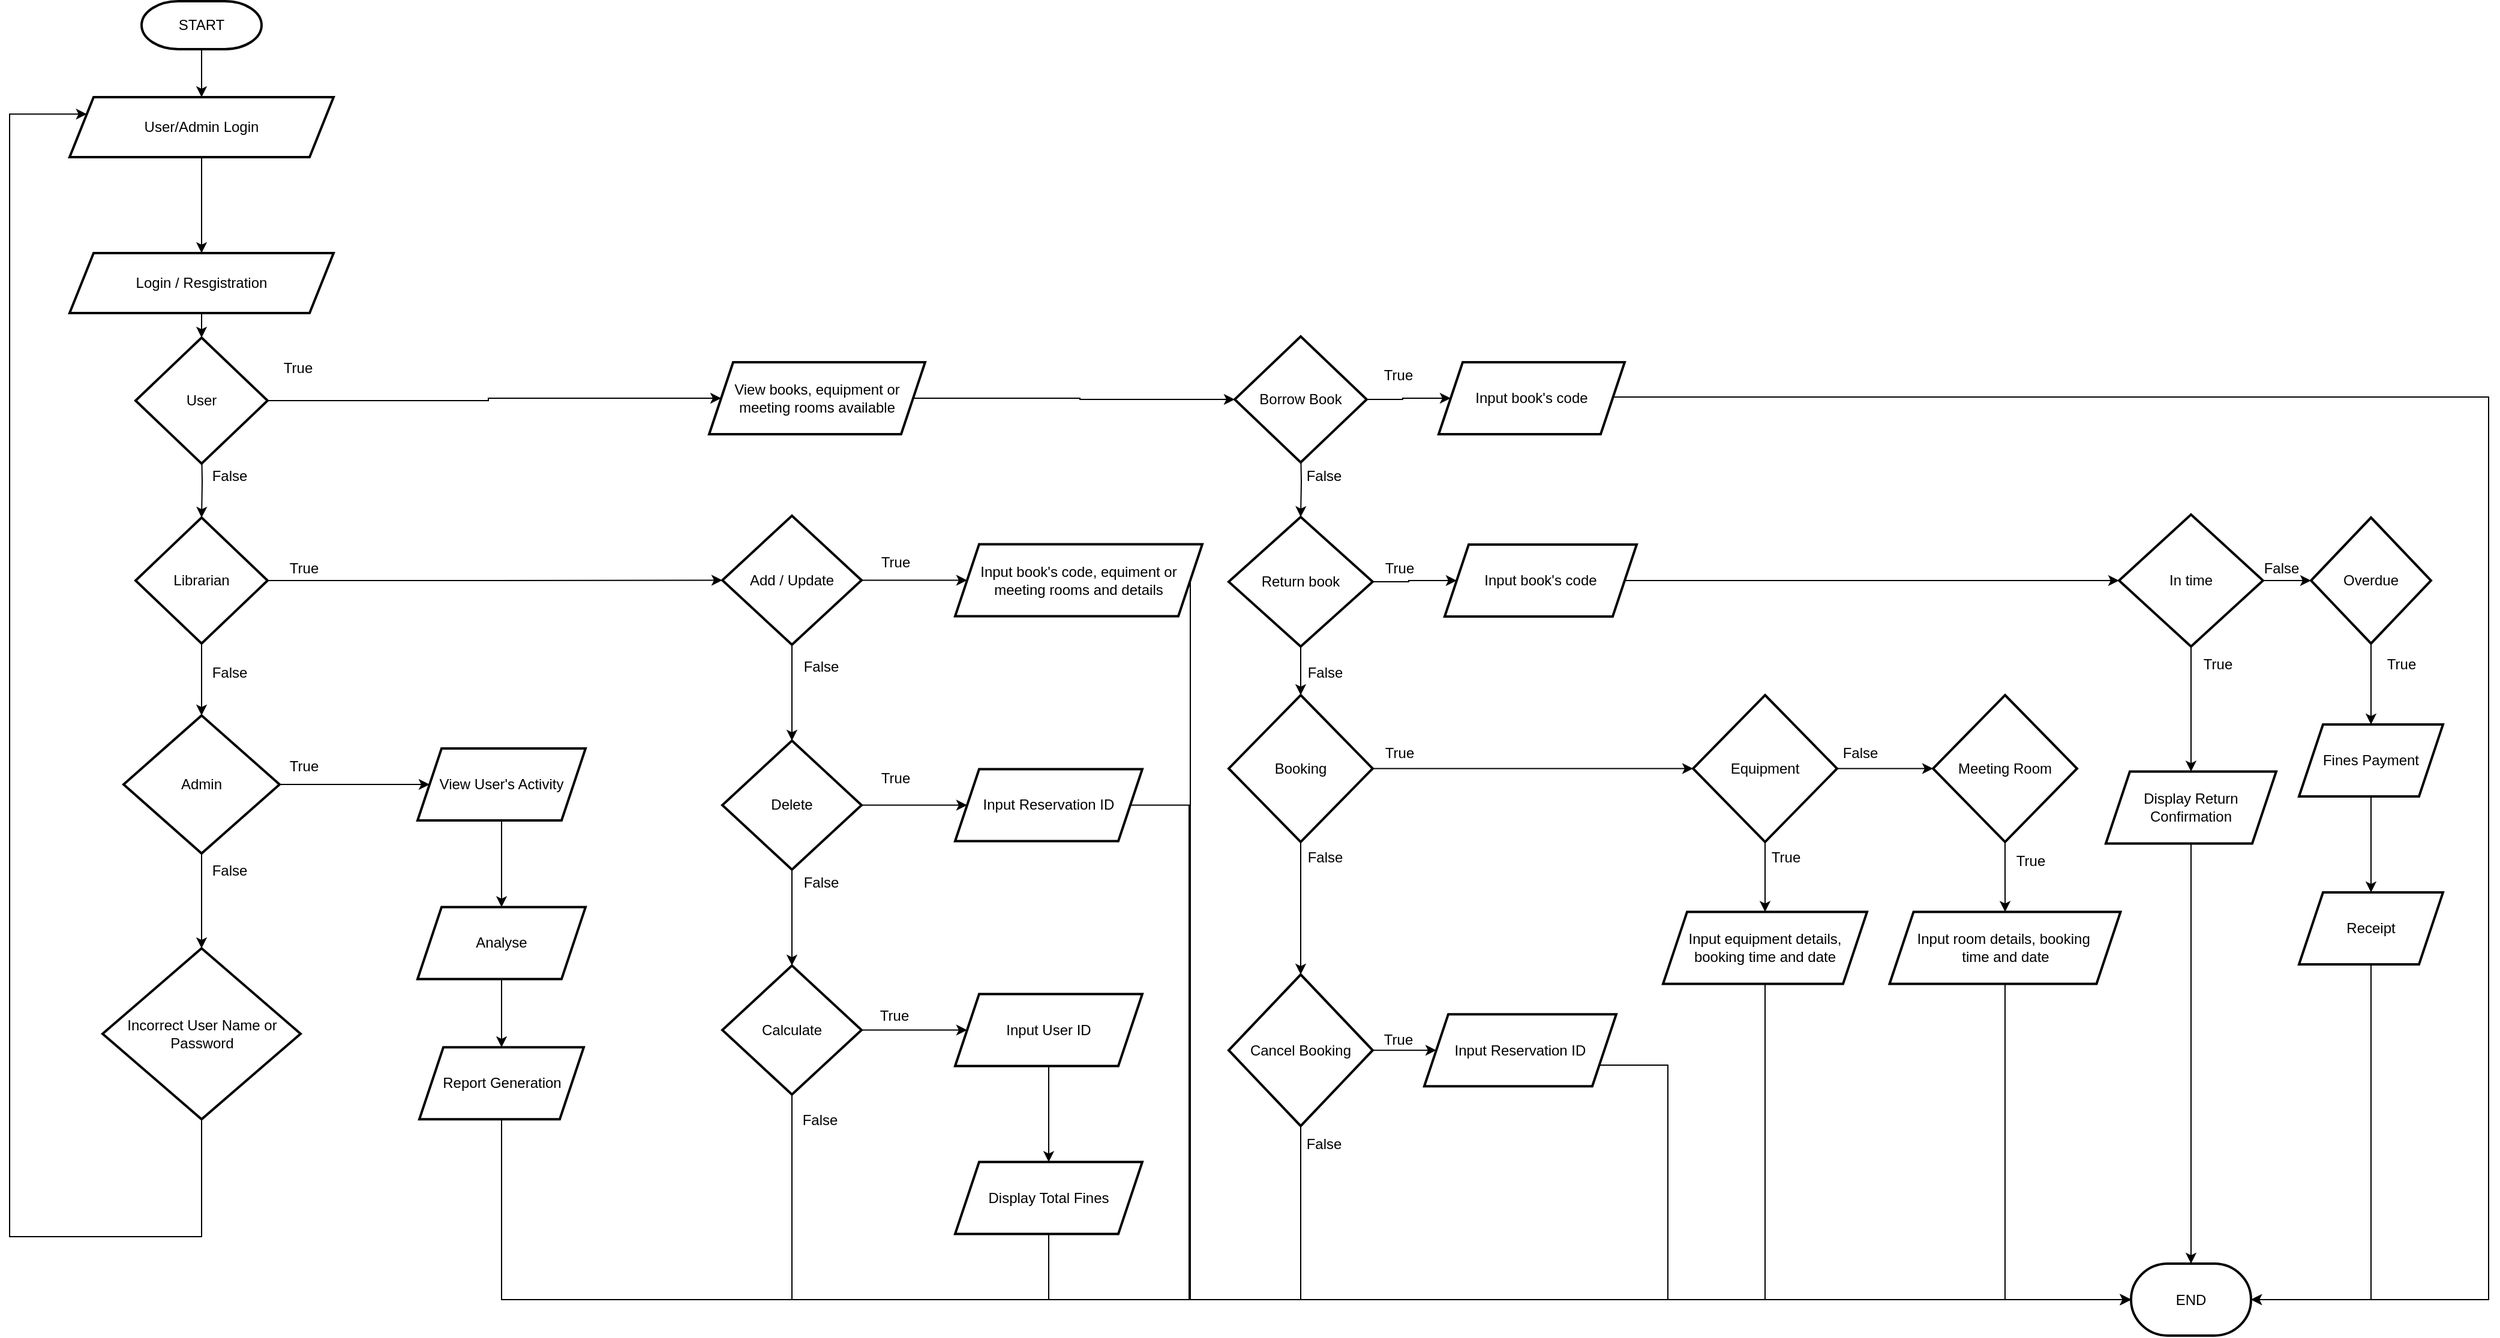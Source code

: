 <mxfile version="24.8.1">
  <diagram id="C5RBs43oDa-KdzZeNtuy" name="Page-1">
    <mxGraphModel dx="1088" dy="1220" grid="1" gridSize="10" guides="1" tooltips="1" connect="1" arrows="1" fold="1" page="1" pageScale="1" pageWidth="827" pageHeight="1169" math="0" shadow="0">
      <root>
        <mxCell id="WIyWlLk6GJQsqaUBKTNV-0" />
        <mxCell id="WIyWlLk6GJQsqaUBKTNV-1" parent="WIyWlLk6GJQsqaUBKTNV-0" />
        <mxCell id="WIyWlLk6GJQsqaUBKTNV-4" value="Yes" style="rounded=0;html=1;jettySize=auto;orthogonalLoop=1;fontSize=11;endArrow=block;endFill=0;endSize=8;strokeWidth=1;shadow=0;labelBackgroundColor=none;edgeStyle=orthogonalEdgeStyle;" parent="WIyWlLk6GJQsqaUBKTNV-1" source="WIyWlLk6GJQsqaUBKTNV-6" edge="1">
          <mxGeometry y="20" relative="1" as="geometry">
            <mxPoint as="offset" />
            <mxPoint x="220" y="290" as="targetPoint" />
          </mxGeometry>
        </mxCell>
        <mxCell id="WIyWlLk6GJQsqaUBKTNV-5" value="No" style="edgeStyle=orthogonalEdgeStyle;rounded=0;html=1;jettySize=auto;orthogonalLoop=1;fontSize=11;endArrow=block;endFill=0;endSize=8;strokeWidth=1;shadow=0;labelBackgroundColor=none;" parent="WIyWlLk6GJQsqaUBKTNV-1" target="WIyWlLk6GJQsqaUBKTNV-7" edge="1">
          <mxGeometry y="10" relative="1" as="geometry">
            <mxPoint as="offset" />
            <mxPoint x="270" y="210" as="sourcePoint" />
          </mxGeometry>
        </mxCell>
        <mxCell id="WIyWlLk6GJQsqaUBKTNV-8" value="No" style="rounded=0;html=1;jettySize=auto;orthogonalLoop=1;fontSize=11;endArrow=block;endFill=0;endSize=8;strokeWidth=1;shadow=0;labelBackgroundColor=none;edgeStyle=orthogonalEdgeStyle;" parent="WIyWlLk6GJQsqaUBKTNV-1" target="WIyWlLk6GJQsqaUBKTNV-11" edge="1">
          <mxGeometry x="0.333" y="20" relative="1" as="geometry">
            <mxPoint as="offset" />
            <mxPoint x="220" y="370" as="sourcePoint" />
          </mxGeometry>
        </mxCell>
        <mxCell id="WIyWlLk6GJQsqaUBKTNV-9" value="Yes" style="edgeStyle=orthogonalEdgeStyle;rounded=0;html=1;jettySize=auto;orthogonalLoop=1;fontSize=11;endArrow=block;endFill=0;endSize=8;strokeWidth=1;shadow=0;labelBackgroundColor=none;" parent="WIyWlLk6GJQsqaUBKTNV-1" target="WIyWlLk6GJQsqaUBKTNV-12" edge="1">
          <mxGeometry y="10" relative="1" as="geometry">
            <mxPoint as="offset" />
            <mxPoint x="270" y="330" as="sourcePoint" />
          </mxGeometry>
        </mxCell>
        <mxCell id="4c8Pc-mHEQU1tu85xE3z-6" value="" style="edgeStyle=orthogonalEdgeStyle;rounded=0;orthogonalLoop=1;jettySize=auto;html=1;" edge="1" parent="WIyWlLk6GJQsqaUBKTNV-1" source="4c8Pc-mHEQU1tu85xE3z-4" target="4c8Pc-mHEQU1tu85xE3z-5">
          <mxGeometry relative="1" as="geometry" />
        </mxCell>
        <mxCell id="4c8Pc-mHEQU1tu85xE3z-4" value="START" style="strokeWidth=2;html=1;shape=mxgraph.flowchart.terminator;whiteSpace=wrap;" vertex="1" parent="WIyWlLk6GJQsqaUBKTNV-1">
          <mxGeometry x="130" y="40" width="100" height="40" as="geometry" />
        </mxCell>
        <mxCell id="4c8Pc-mHEQU1tu85xE3z-8" value="" style="edgeStyle=orthogonalEdgeStyle;rounded=0;orthogonalLoop=1;jettySize=auto;html=1;" edge="1" parent="WIyWlLk6GJQsqaUBKTNV-1" source="4c8Pc-mHEQU1tu85xE3z-5" target="4c8Pc-mHEQU1tu85xE3z-7">
          <mxGeometry relative="1" as="geometry" />
        </mxCell>
        <mxCell id="4c8Pc-mHEQU1tu85xE3z-5" value="User/Admin Login" style="shape=parallelogram;perimeter=parallelogramPerimeter;whiteSpace=wrap;html=1;fixedSize=1;strokeWidth=2;" vertex="1" parent="WIyWlLk6GJQsqaUBKTNV-1">
          <mxGeometry x="70" y="120" width="220" height="50" as="geometry" />
        </mxCell>
        <mxCell id="4c8Pc-mHEQU1tu85xE3z-12" value="" style="edgeStyle=orthogonalEdgeStyle;rounded=0;orthogonalLoop=1;jettySize=auto;html=1;" edge="1" parent="WIyWlLk6GJQsqaUBKTNV-1" source="4c8Pc-mHEQU1tu85xE3z-7" target="4c8Pc-mHEQU1tu85xE3z-11">
          <mxGeometry relative="1" as="geometry" />
        </mxCell>
        <mxCell id="4c8Pc-mHEQU1tu85xE3z-7" value="Login / Resgistration" style="shape=parallelogram;perimeter=parallelogramPerimeter;whiteSpace=wrap;html=1;fixedSize=1;strokeWidth=2;" vertex="1" parent="WIyWlLk6GJQsqaUBKTNV-1">
          <mxGeometry x="70" y="250" width="220" height="50" as="geometry" />
        </mxCell>
        <mxCell id="4c8Pc-mHEQU1tu85xE3z-14" value="" style="edgeStyle=orthogonalEdgeStyle;rounded=0;orthogonalLoop=1;jettySize=auto;html=1;" edge="1" parent="WIyWlLk6GJQsqaUBKTNV-1" target="4c8Pc-mHEQU1tu85xE3z-13">
          <mxGeometry relative="1" as="geometry">
            <mxPoint x="180" y="410.5" as="sourcePoint" />
          </mxGeometry>
        </mxCell>
        <mxCell id="4c8Pc-mHEQU1tu85xE3z-18" value="" style="edgeStyle=orthogonalEdgeStyle;rounded=0;orthogonalLoop=1;jettySize=auto;html=1;exitX=1;exitY=0.5;exitDx=0;exitDy=0;" edge="1" parent="WIyWlLk6GJQsqaUBKTNV-1" source="4c8Pc-mHEQU1tu85xE3z-11" target="4c8Pc-mHEQU1tu85xE3z-17">
          <mxGeometry relative="1" as="geometry">
            <mxPoint x="235" y="358" as="sourcePoint" />
          </mxGeometry>
        </mxCell>
        <mxCell id="4c8Pc-mHEQU1tu85xE3z-11" value="User" style="rhombus;whiteSpace=wrap;html=1;strokeWidth=2;" vertex="1" parent="WIyWlLk6GJQsqaUBKTNV-1">
          <mxGeometry x="125" y="320.5" width="110" height="105" as="geometry" />
        </mxCell>
        <mxCell id="4c8Pc-mHEQU1tu85xE3z-16" value="" style="edgeStyle=orthogonalEdgeStyle;rounded=0;orthogonalLoop=1;jettySize=auto;html=1;" edge="1" parent="WIyWlLk6GJQsqaUBKTNV-1" source="4c8Pc-mHEQU1tu85xE3z-13" target="4c8Pc-mHEQU1tu85xE3z-15">
          <mxGeometry relative="1" as="geometry" />
        </mxCell>
        <mxCell id="4c8Pc-mHEQU1tu85xE3z-81" value="" style="edgeStyle=orthogonalEdgeStyle;rounded=0;orthogonalLoop=1;jettySize=auto;html=1;" edge="1" parent="WIyWlLk6GJQsqaUBKTNV-1" source="4c8Pc-mHEQU1tu85xE3z-13" target="4c8Pc-mHEQU1tu85xE3z-80">
          <mxGeometry relative="1" as="geometry" />
        </mxCell>
        <mxCell id="4c8Pc-mHEQU1tu85xE3z-13" value="Librarian" style="rhombus;whiteSpace=wrap;html=1;strokeWidth=2;" vertex="1" parent="WIyWlLk6GJQsqaUBKTNV-1">
          <mxGeometry x="125" y="470.5" width="110" height="105" as="geometry" />
        </mxCell>
        <mxCell id="4c8Pc-mHEQU1tu85xE3z-107" value="" style="edgeStyle=orthogonalEdgeStyle;rounded=0;orthogonalLoop=1;jettySize=auto;html=1;" edge="1" parent="WIyWlLk6GJQsqaUBKTNV-1" source="4c8Pc-mHEQU1tu85xE3z-15" target="4c8Pc-mHEQU1tu85xE3z-106">
          <mxGeometry relative="1" as="geometry" />
        </mxCell>
        <mxCell id="4c8Pc-mHEQU1tu85xE3z-109" value="" style="edgeStyle=orthogonalEdgeStyle;rounded=0;orthogonalLoop=1;jettySize=auto;html=1;" edge="1" parent="WIyWlLk6GJQsqaUBKTNV-1" source="4c8Pc-mHEQU1tu85xE3z-15" target="4c8Pc-mHEQU1tu85xE3z-108">
          <mxGeometry relative="1" as="geometry" />
        </mxCell>
        <mxCell id="4c8Pc-mHEQU1tu85xE3z-15" value="Admin" style="rhombus;whiteSpace=wrap;html=1;strokeWidth=2;" vertex="1" parent="WIyWlLk6GJQsqaUBKTNV-1">
          <mxGeometry x="115" y="635.5" width="130" height="115" as="geometry" />
        </mxCell>
        <mxCell id="4c8Pc-mHEQU1tu85xE3z-36" value="" style="edgeStyle=orthogonalEdgeStyle;rounded=0;orthogonalLoop=1;jettySize=auto;html=1;entryX=0;entryY=0.5;entryDx=0;entryDy=0;" edge="1" parent="WIyWlLk6GJQsqaUBKTNV-1" source="4c8Pc-mHEQU1tu85xE3z-17" target="4c8Pc-mHEQU1tu85xE3z-35">
          <mxGeometry relative="1" as="geometry">
            <mxPoint x="1041" y="358" as="targetPoint" />
          </mxGeometry>
        </mxCell>
        <mxCell id="4c8Pc-mHEQU1tu85xE3z-17" value="View books, equipment or meeting rooms available" style="shape=parallelogram;perimeter=parallelogramPerimeter;whiteSpace=wrap;html=1;fixedSize=1;strokeWidth=2;" vertex="1" parent="WIyWlLk6GJQsqaUBKTNV-1">
          <mxGeometry x="603" y="341" width="180" height="60" as="geometry" />
        </mxCell>
        <mxCell id="4c8Pc-mHEQU1tu85xE3z-34" style="rounded=0;orthogonalLoop=1;jettySize=auto;html=1;exitX=0.5;exitY=1;exitDx=0;exitDy=0;entryX=0.5;entryY=0;entryDx=0;entryDy=0;" edge="1" parent="WIyWlLk6GJQsqaUBKTNV-1" source="4c8Pc-mHEQU1tu85xE3z-40" target="4c8Pc-mHEQU1tu85xE3z-25">
          <mxGeometry relative="1" as="geometry">
            <mxPoint x="1793" y="525.5" as="sourcePoint" />
          </mxGeometry>
        </mxCell>
        <mxCell id="4c8Pc-mHEQU1tu85xE3z-49" value="" style="edgeStyle=orthogonalEdgeStyle;rounded=0;orthogonalLoop=1;jettySize=auto;html=1;" edge="1" parent="WIyWlLk6GJQsqaUBKTNV-1" source="4c8Pc-mHEQU1tu85xE3z-23" target="4c8Pc-mHEQU1tu85xE3z-48">
          <mxGeometry relative="1" as="geometry" />
        </mxCell>
        <mxCell id="4c8Pc-mHEQU1tu85xE3z-54" value="" style="edgeStyle=orthogonalEdgeStyle;rounded=0;orthogonalLoop=1;jettySize=auto;html=1;" edge="1" parent="WIyWlLk6GJQsqaUBKTNV-1" source="4c8Pc-mHEQU1tu85xE3z-23" target="4c8Pc-mHEQU1tu85xE3z-53">
          <mxGeometry relative="1" as="geometry" />
        </mxCell>
        <mxCell id="4c8Pc-mHEQU1tu85xE3z-23" value="Return book" style="rhombus;whiteSpace=wrap;html=1;strokeWidth=2;" vertex="1" parent="WIyWlLk6GJQsqaUBKTNV-1">
          <mxGeometry x="1036" y="470" width="120" height="108" as="geometry" />
        </mxCell>
        <mxCell id="4c8Pc-mHEQU1tu85xE3z-28" value="" style="edgeStyle=orthogonalEdgeStyle;rounded=0;orthogonalLoop=1;jettySize=auto;html=1;" edge="1" parent="WIyWlLk6GJQsqaUBKTNV-1" source="4c8Pc-mHEQU1tu85xE3z-25" target="4c8Pc-mHEQU1tu85xE3z-27">
          <mxGeometry relative="1" as="geometry" />
        </mxCell>
        <mxCell id="4c8Pc-mHEQU1tu85xE3z-25" value="Fines Payment" style="shape=parallelogram;perimeter=parallelogramPerimeter;whiteSpace=wrap;html=1;fixedSize=1;strokeWidth=2;" vertex="1" parent="WIyWlLk6GJQsqaUBKTNV-1">
          <mxGeometry x="1928" y="643" width="120" height="60" as="geometry" />
        </mxCell>
        <mxCell id="4c8Pc-mHEQU1tu85xE3z-30" value="" style="edgeStyle=orthogonalEdgeStyle;rounded=0;orthogonalLoop=1;jettySize=auto;html=1;entryX=1;entryY=0.5;entryDx=0;entryDy=0;entryPerimeter=0;exitX=0.5;exitY=1;exitDx=0;exitDy=0;" edge="1" parent="WIyWlLk6GJQsqaUBKTNV-1" source="4c8Pc-mHEQU1tu85xE3z-27" target="4c8Pc-mHEQU1tu85xE3z-31">
          <mxGeometry relative="1" as="geometry">
            <mxPoint x="1743" y="958" as="targetPoint" />
          </mxGeometry>
        </mxCell>
        <mxCell id="4c8Pc-mHEQU1tu85xE3z-27" value="Receipt" style="shape=parallelogram;perimeter=parallelogramPerimeter;whiteSpace=wrap;html=1;fixedSize=1;strokeWidth=2;" vertex="1" parent="WIyWlLk6GJQsqaUBKTNV-1">
          <mxGeometry x="1928" y="783" width="120" height="60" as="geometry" />
        </mxCell>
        <mxCell id="4c8Pc-mHEQU1tu85xE3z-31" value="END" style="strokeWidth=2;html=1;shape=mxgraph.flowchart.terminator;whiteSpace=wrap;" vertex="1" parent="WIyWlLk6GJQsqaUBKTNV-1">
          <mxGeometry x="1788" y="1092.5" width="100" height="60" as="geometry" />
        </mxCell>
        <mxCell id="4c8Pc-mHEQU1tu85xE3z-38" value="" style="edgeStyle=orthogonalEdgeStyle;rounded=0;orthogonalLoop=1;jettySize=auto;html=1;exitX=1;exitY=0.5;exitDx=0;exitDy=0;" edge="1" parent="WIyWlLk6GJQsqaUBKTNV-1" source="4c8Pc-mHEQU1tu85xE3z-35" target="4c8Pc-mHEQU1tu85xE3z-37">
          <mxGeometry relative="1" as="geometry">
            <mxPoint x="1151" y="358" as="sourcePoint" />
          </mxGeometry>
        </mxCell>
        <mxCell id="4c8Pc-mHEQU1tu85xE3z-39" style="edgeStyle=orthogonalEdgeStyle;rounded=0;orthogonalLoop=1;jettySize=auto;html=1;exitX=0.5;exitY=1;exitDx=0;exitDy=0;entryX=0.5;entryY=0;entryDx=0;entryDy=0;" edge="1" parent="WIyWlLk6GJQsqaUBKTNV-1" target="4c8Pc-mHEQU1tu85xE3z-23">
          <mxGeometry relative="1" as="geometry">
            <mxPoint x="1096" y="410.5" as="sourcePoint" />
          </mxGeometry>
        </mxCell>
        <mxCell id="4c8Pc-mHEQU1tu85xE3z-35" value="Borrow Book" style="rhombus;whiteSpace=wrap;html=1;strokeWidth=2;" vertex="1" parent="WIyWlLk6GJQsqaUBKTNV-1">
          <mxGeometry x="1041" y="319.5" width="110" height="105" as="geometry" />
        </mxCell>
        <mxCell id="4c8Pc-mHEQU1tu85xE3z-37" value="Input book&#39;s code" style="shape=parallelogram;perimeter=parallelogramPerimeter;whiteSpace=wrap;html=1;fixedSize=1;strokeWidth=2;" vertex="1" parent="WIyWlLk6GJQsqaUBKTNV-1">
          <mxGeometry x="1211" y="341" width="155" height="60" as="geometry" />
        </mxCell>
        <mxCell id="4c8Pc-mHEQU1tu85xE3z-40" value="Overdue" style="rhombus;whiteSpace=wrap;html=1;strokeWidth=2;" vertex="1" parent="WIyWlLk6GJQsqaUBKTNV-1">
          <mxGeometry x="1938" y="470.5" width="100" height="105" as="geometry" />
        </mxCell>
        <mxCell id="4c8Pc-mHEQU1tu85xE3z-46" style="edgeStyle=orthogonalEdgeStyle;rounded=0;orthogonalLoop=1;jettySize=auto;html=1;exitX=1;exitY=0.5;exitDx=0;exitDy=0;entryX=1;entryY=0.5;entryDx=0;entryDy=0;entryPerimeter=0;" edge="1" parent="WIyWlLk6GJQsqaUBKTNV-1" source="4c8Pc-mHEQU1tu85xE3z-37" target="4c8Pc-mHEQU1tu85xE3z-31">
          <mxGeometry relative="1" as="geometry">
            <mxPoint x="1676" y="385.5" as="sourcePoint" />
            <Array as="points">
              <mxPoint x="1356" y="370" />
              <mxPoint x="2086" y="370" />
              <mxPoint x="2086" y="1123" />
            </Array>
          </mxGeometry>
        </mxCell>
        <mxCell id="4c8Pc-mHEQU1tu85xE3z-51" value="" style="edgeStyle=orthogonalEdgeStyle;rounded=0;orthogonalLoop=1;jettySize=auto;html=1;" edge="1" parent="WIyWlLk6GJQsqaUBKTNV-1" source="4c8Pc-mHEQU1tu85xE3z-48" target="4c8Pc-mHEQU1tu85xE3z-50">
          <mxGeometry relative="1" as="geometry" />
        </mxCell>
        <mxCell id="4c8Pc-mHEQU1tu85xE3z-48" value="Input book&#39;s code" style="shape=parallelogram;perimeter=parallelogramPerimeter;whiteSpace=wrap;html=1;fixedSize=1;strokeWidth=2;" vertex="1" parent="WIyWlLk6GJQsqaUBKTNV-1">
          <mxGeometry x="1216" y="493" width="160" height="60" as="geometry" />
        </mxCell>
        <mxCell id="4c8Pc-mHEQU1tu85xE3z-133" value="" style="edgeStyle=orthogonalEdgeStyle;rounded=0;orthogonalLoop=1;jettySize=auto;html=1;" edge="1" parent="WIyWlLk6GJQsqaUBKTNV-1" source="4c8Pc-mHEQU1tu85xE3z-50" target="4c8Pc-mHEQU1tu85xE3z-132">
          <mxGeometry relative="1" as="geometry" />
        </mxCell>
        <mxCell id="4c8Pc-mHEQU1tu85xE3z-139" style="edgeStyle=orthogonalEdgeStyle;rounded=0;orthogonalLoop=1;jettySize=auto;html=1;exitX=1;exitY=0.5;exitDx=0;exitDy=0;entryX=0;entryY=0.5;entryDx=0;entryDy=0;" edge="1" parent="WIyWlLk6GJQsqaUBKTNV-1" source="4c8Pc-mHEQU1tu85xE3z-50" target="4c8Pc-mHEQU1tu85xE3z-40">
          <mxGeometry relative="1" as="geometry" />
        </mxCell>
        <mxCell id="4c8Pc-mHEQU1tu85xE3z-50" value="In time" style="rhombus;whiteSpace=wrap;html=1;strokeWidth=2;" vertex="1" parent="WIyWlLk6GJQsqaUBKTNV-1">
          <mxGeometry x="1778" y="468" width="120" height="110" as="geometry" />
        </mxCell>
        <mxCell id="4c8Pc-mHEQU1tu85xE3z-58" value="" style="edgeStyle=orthogonalEdgeStyle;rounded=0;orthogonalLoop=1;jettySize=auto;html=1;" edge="1" parent="WIyWlLk6GJQsqaUBKTNV-1" source="4c8Pc-mHEQU1tu85xE3z-53" target="4c8Pc-mHEQU1tu85xE3z-57">
          <mxGeometry relative="1" as="geometry" />
        </mxCell>
        <mxCell id="4c8Pc-mHEQU1tu85xE3z-69" style="edgeStyle=orthogonalEdgeStyle;rounded=0;orthogonalLoop=1;jettySize=auto;html=1;exitX=0.5;exitY=1;exitDx=0;exitDy=0;entryX=0.5;entryY=0;entryDx=0;entryDy=0;" edge="1" parent="WIyWlLk6GJQsqaUBKTNV-1" source="4c8Pc-mHEQU1tu85xE3z-53" target="4c8Pc-mHEQU1tu85xE3z-65">
          <mxGeometry relative="1" as="geometry" />
        </mxCell>
        <mxCell id="4c8Pc-mHEQU1tu85xE3z-53" value="Booking" style="rhombus;whiteSpace=wrap;html=1;strokeWidth=2;" vertex="1" parent="WIyWlLk6GJQsqaUBKTNV-1">
          <mxGeometry x="1036" y="618.5" width="120" height="122.5" as="geometry" />
        </mxCell>
        <mxCell id="4c8Pc-mHEQU1tu85xE3z-60" value="" style="edgeStyle=orthogonalEdgeStyle;rounded=0;orthogonalLoop=1;jettySize=auto;html=1;" edge="1" parent="WIyWlLk6GJQsqaUBKTNV-1" source="4c8Pc-mHEQU1tu85xE3z-57" target="4c8Pc-mHEQU1tu85xE3z-59">
          <mxGeometry relative="1" as="geometry" />
        </mxCell>
        <mxCell id="4c8Pc-mHEQU1tu85xE3z-62" value="" style="edgeStyle=orthogonalEdgeStyle;rounded=0;orthogonalLoop=1;jettySize=auto;html=1;" edge="1" parent="WIyWlLk6GJQsqaUBKTNV-1" source="4c8Pc-mHEQU1tu85xE3z-57" target="4c8Pc-mHEQU1tu85xE3z-61">
          <mxGeometry relative="1" as="geometry" />
        </mxCell>
        <mxCell id="4c8Pc-mHEQU1tu85xE3z-57" value="Equipment" style="rhombus;whiteSpace=wrap;html=1;strokeWidth=2;" vertex="1" parent="WIyWlLk6GJQsqaUBKTNV-1">
          <mxGeometry x="1423" y="618.5" width="120" height="122.5" as="geometry" />
        </mxCell>
        <mxCell id="4c8Pc-mHEQU1tu85xE3z-64" value="" style="edgeStyle=orthogonalEdgeStyle;rounded=0;orthogonalLoop=1;jettySize=auto;html=1;" edge="1" parent="WIyWlLk6GJQsqaUBKTNV-1" source="4c8Pc-mHEQU1tu85xE3z-59" target="4c8Pc-mHEQU1tu85xE3z-63">
          <mxGeometry relative="1" as="geometry" />
        </mxCell>
        <mxCell id="4c8Pc-mHEQU1tu85xE3z-59" value="Meeting Room" style="rhombus;whiteSpace=wrap;html=1;strokeWidth=2;" vertex="1" parent="WIyWlLk6GJQsqaUBKTNV-1">
          <mxGeometry x="1623" y="618.5" width="120" height="122.5" as="geometry" />
        </mxCell>
        <mxCell id="4c8Pc-mHEQU1tu85xE3z-61" value="Input equipment details, booking time and date" style="shape=parallelogram;perimeter=parallelogramPerimeter;whiteSpace=wrap;html=1;fixedSize=1;strokeWidth=2;" vertex="1" parent="WIyWlLk6GJQsqaUBKTNV-1">
          <mxGeometry x="1398" y="799.25" width="170" height="60" as="geometry" />
        </mxCell>
        <mxCell id="4c8Pc-mHEQU1tu85xE3z-63" value="Input room details, booking&amp;nbsp;&lt;div&gt;time and date&lt;/div&gt;" style="shape=parallelogram;perimeter=parallelogramPerimeter;whiteSpace=wrap;html=1;fixedSize=1;strokeWidth=2;" vertex="1" parent="WIyWlLk6GJQsqaUBKTNV-1">
          <mxGeometry x="1586.75" y="799.25" width="192.5" height="60" as="geometry" />
        </mxCell>
        <mxCell id="4c8Pc-mHEQU1tu85xE3z-68" value="" style="edgeStyle=orthogonalEdgeStyle;rounded=0;orthogonalLoop=1;jettySize=auto;html=1;" edge="1" parent="WIyWlLk6GJQsqaUBKTNV-1" source="4c8Pc-mHEQU1tu85xE3z-65" target="4c8Pc-mHEQU1tu85xE3z-67">
          <mxGeometry relative="1" as="geometry" />
        </mxCell>
        <mxCell id="4c8Pc-mHEQU1tu85xE3z-65" value="Cancel Booking" style="rhombus;whiteSpace=wrap;html=1;strokeWidth=2;" vertex="1" parent="WIyWlLk6GJQsqaUBKTNV-1">
          <mxGeometry x="1036" y="851.5" width="120" height="126.25" as="geometry" />
        </mxCell>
        <mxCell id="4c8Pc-mHEQU1tu85xE3z-67" value="Input&amp;nbsp;Reservation ID" style="shape=parallelogram;perimeter=parallelogramPerimeter;whiteSpace=wrap;html=1;fixedSize=1;strokeWidth=2;" vertex="1" parent="WIyWlLk6GJQsqaUBKTNV-1">
          <mxGeometry x="1199" y="884.62" width="160" height="60" as="geometry" />
        </mxCell>
        <mxCell id="4c8Pc-mHEQU1tu85xE3z-70" style="edgeStyle=orthogonalEdgeStyle;rounded=0;orthogonalLoop=1;jettySize=auto;html=1;exitX=0.5;exitY=1;exitDx=0;exitDy=0;entryX=0;entryY=0.5;entryDx=0;entryDy=0;entryPerimeter=0;" edge="1" parent="WIyWlLk6GJQsqaUBKTNV-1" source="4c8Pc-mHEQU1tu85xE3z-61" target="4c8Pc-mHEQU1tu85xE3z-31">
          <mxGeometry relative="1" as="geometry" />
        </mxCell>
        <mxCell id="4c8Pc-mHEQU1tu85xE3z-72" style="edgeStyle=orthogonalEdgeStyle;rounded=0;orthogonalLoop=1;jettySize=auto;html=1;exitX=0.5;exitY=1;exitDx=0;exitDy=0;entryX=0;entryY=0.5;entryDx=0;entryDy=0;entryPerimeter=0;" edge="1" parent="WIyWlLk6GJQsqaUBKTNV-1" source="4c8Pc-mHEQU1tu85xE3z-63" target="4c8Pc-mHEQU1tu85xE3z-31">
          <mxGeometry relative="1" as="geometry" />
        </mxCell>
        <mxCell id="4c8Pc-mHEQU1tu85xE3z-74" style="edgeStyle=orthogonalEdgeStyle;rounded=0;orthogonalLoop=1;jettySize=auto;html=1;exitX=1;exitY=0.75;exitDx=0;exitDy=0;entryX=0;entryY=0.5;entryDx=0;entryDy=0;entryPerimeter=0;" edge="1" parent="WIyWlLk6GJQsqaUBKTNV-1" source="4c8Pc-mHEQU1tu85xE3z-67" target="4c8Pc-mHEQU1tu85xE3z-31">
          <mxGeometry relative="1" as="geometry">
            <Array as="points">
              <mxPoint x="1402" y="927" />
              <mxPoint x="1402" y="1123" />
            </Array>
          </mxGeometry>
        </mxCell>
        <mxCell id="4c8Pc-mHEQU1tu85xE3z-79" style="edgeStyle=orthogonalEdgeStyle;rounded=0;orthogonalLoop=1;jettySize=auto;html=1;exitX=0.5;exitY=1;exitDx=0;exitDy=0;entryX=0;entryY=0.5;entryDx=0;entryDy=0;entryPerimeter=0;" edge="1" parent="WIyWlLk6GJQsqaUBKTNV-1" source="4c8Pc-mHEQU1tu85xE3z-65" target="4c8Pc-mHEQU1tu85xE3z-31">
          <mxGeometry relative="1" as="geometry" />
        </mxCell>
        <mxCell id="4c8Pc-mHEQU1tu85xE3z-83" value="" style="edgeStyle=orthogonalEdgeStyle;rounded=0;orthogonalLoop=1;jettySize=auto;html=1;" edge="1" parent="WIyWlLk6GJQsqaUBKTNV-1" source="4c8Pc-mHEQU1tu85xE3z-80" target="4c8Pc-mHEQU1tu85xE3z-82">
          <mxGeometry relative="1" as="geometry" />
        </mxCell>
        <mxCell id="4c8Pc-mHEQU1tu85xE3z-89" value="" style="edgeStyle=orthogonalEdgeStyle;rounded=0;orthogonalLoop=1;jettySize=auto;html=1;" edge="1" parent="WIyWlLk6GJQsqaUBKTNV-1" source="4c8Pc-mHEQU1tu85xE3z-80" target="4c8Pc-mHEQU1tu85xE3z-88">
          <mxGeometry relative="1" as="geometry" />
        </mxCell>
        <mxCell id="4c8Pc-mHEQU1tu85xE3z-80" value="Add / Update" style="rhombus;whiteSpace=wrap;html=1;strokeWidth=2;" vertex="1" parent="WIyWlLk6GJQsqaUBKTNV-1">
          <mxGeometry x="614" y="469" width="116" height="107.5" as="geometry" />
        </mxCell>
        <mxCell id="4c8Pc-mHEQU1tu85xE3z-85" value="" style="edgeStyle=orthogonalEdgeStyle;rounded=0;orthogonalLoop=1;jettySize=auto;html=1;" edge="1" parent="WIyWlLk6GJQsqaUBKTNV-1" source="4c8Pc-mHEQU1tu85xE3z-82" target="4c8Pc-mHEQU1tu85xE3z-84">
          <mxGeometry relative="1" as="geometry" />
        </mxCell>
        <mxCell id="4c8Pc-mHEQU1tu85xE3z-87" value="" style="edgeStyle=orthogonalEdgeStyle;rounded=0;orthogonalLoop=1;jettySize=auto;html=1;" edge="1" parent="WIyWlLk6GJQsqaUBKTNV-1" source="4c8Pc-mHEQU1tu85xE3z-82" target="4c8Pc-mHEQU1tu85xE3z-86">
          <mxGeometry relative="1" as="geometry" />
        </mxCell>
        <mxCell id="4c8Pc-mHEQU1tu85xE3z-82" value="Delete" style="rhombus;whiteSpace=wrap;html=1;strokeWidth=2;" vertex="1" parent="WIyWlLk6GJQsqaUBKTNV-1">
          <mxGeometry x="614" y="656.5" width="116" height="107.5" as="geometry" />
        </mxCell>
        <mxCell id="4c8Pc-mHEQU1tu85xE3z-91" value="" style="edgeStyle=orthogonalEdgeStyle;rounded=0;orthogonalLoop=1;jettySize=auto;html=1;" edge="1" parent="WIyWlLk6GJQsqaUBKTNV-1" source="4c8Pc-mHEQU1tu85xE3z-84" target="4c8Pc-mHEQU1tu85xE3z-90">
          <mxGeometry relative="1" as="geometry" />
        </mxCell>
        <mxCell id="4c8Pc-mHEQU1tu85xE3z-84" value="Calculate" style="rhombus;whiteSpace=wrap;html=1;strokeWidth=2;" vertex="1" parent="WIyWlLk6GJQsqaUBKTNV-1">
          <mxGeometry x="614" y="844" width="116" height="107.5" as="geometry" />
        </mxCell>
        <mxCell id="4c8Pc-mHEQU1tu85xE3z-96" style="edgeStyle=orthogonalEdgeStyle;rounded=0;orthogonalLoop=1;jettySize=auto;html=1;exitX=1;exitY=0.5;exitDx=0;exitDy=0;entryX=0;entryY=0.5;entryDx=0;entryDy=0;entryPerimeter=0;" edge="1" parent="WIyWlLk6GJQsqaUBKTNV-1" source="4c8Pc-mHEQU1tu85xE3z-86" target="4c8Pc-mHEQU1tu85xE3z-31">
          <mxGeometry relative="1" as="geometry">
            <mxPoint x="1763" y="1223" as="targetPoint" />
            <Array as="points">
              <mxPoint x="1003" y="710" />
              <mxPoint x="1003" y="1123" />
            </Array>
          </mxGeometry>
        </mxCell>
        <mxCell id="4c8Pc-mHEQU1tu85xE3z-86" value="Input&amp;nbsp;Reservation ID" style="shape=parallelogram;perimeter=parallelogramPerimeter;whiteSpace=wrap;html=1;fixedSize=1;strokeWidth=2;" vertex="1" parent="WIyWlLk6GJQsqaUBKTNV-1">
          <mxGeometry x="808" y="680.25" width="156" height="60" as="geometry" />
        </mxCell>
        <mxCell id="4c8Pc-mHEQU1tu85xE3z-88" value="Input book&#39;s code, equiment or meeting rooms and details" style="shape=parallelogram;perimeter=parallelogramPerimeter;whiteSpace=wrap;html=1;fixedSize=1;strokeWidth=2;" vertex="1" parent="WIyWlLk6GJQsqaUBKTNV-1">
          <mxGeometry x="808" y="492.75" width="206" height="60" as="geometry" />
        </mxCell>
        <mxCell id="4c8Pc-mHEQU1tu85xE3z-93" value="" style="edgeStyle=orthogonalEdgeStyle;rounded=0;orthogonalLoop=1;jettySize=auto;html=1;" edge="1" parent="WIyWlLk6GJQsqaUBKTNV-1" source="4c8Pc-mHEQU1tu85xE3z-90" target="4c8Pc-mHEQU1tu85xE3z-92">
          <mxGeometry relative="1" as="geometry" />
        </mxCell>
        <mxCell id="4c8Pc-mHEQU1tu85xE3z-90" value="Input User ID" style="shape=parallelogram;perimeter=parallelogramPerimeter;whiteSpace=wrap;html=1;fixedSize=1;strokeWidth=2;" vertex="1" parent="WIyWlLk6GJQsqaUBKTNV-1">
          <mxGeometry x="808" y="867.75" width="156" height="60" as="geometry" />
        </mxCell>
        <mxCell id="4c8Pc-mHEQU1tu85xE3z-97" style="edgeStyle=orthogonalEdgeStyle;rounded=0;orthogonalLoop=1;jettySize=auto;html=1;exitX=0.5;exitY=1;exitDx=0;exitDy=0;entryX=0;entryY=0.5;entryDx=0;entryDy=0;entryPerimeter=0;" edge="1" parent="WIyWlLk6GJQsqaUBKTNV-1" source="4c8Pc-mHEQU1tu85xE3z-92" target="4c8Pc-mHEQU1tu85xE3z-31">
          <mxGeometry relative="1" as="geometry">
            <mxPoint x="1743" y="1173" as="targetPoint" />
          </mxGeometry>
        </mxCell>
        <mxCell id="4c8Pc-mHEQU1tu85xE3z-92" value="Display Total Fines" style="shape=parallelogram;perimeter=parallelogramPerimeter;whiteSpace=wrap;html=1;fixedSize=1;strokeWidth=2;" vertex="1" parent="WIyWlLk6GJQsqaUBKTNV-1">
          <mxGeometry x="808" y="1007.75" width="156" height="60" as="geometry" />
        </mxCell>
        <mxCell id="4c8Pc-mHEQU1tu85xE3z-94" style="edgeStyle=orthogonalEdgeStyle;rounded=0;orthogonalLoop=1;jettySize=auto;html=1;exitX=0.5;exitY=1;exitDx=0;exitDy=0;entryX=0;entryY=0.5;entryDx=0;entryDy=0;entryPerimeter=0;" edge="1" parent="WIyWlLk6GJQsqaUBKTNV-1" source="4c8Pc-mHEQU1tu85xE3z-84" target="4c8Pc-mHEQU1tu85xE3z-31">
          <mxGeometry relative="1" as="geometry" />
        </mxCell>
        <mxCell id="4c8Pc-mHEQU1tu85xE3z-95" style="edgeStyle=orthogonalEdgeStyle;rounded=0;orthogonalLoop=1;jettySize=auto;html=1;exitX=1;exitY=0.5;exitDx=0;exitDy=0;entryX=0;entryY=0.5;entryDx=0;entryDy=0;entryPerimeter=0;" edge="1" parent="WIyWlLk6GJQsqaUBKTNV-1" source="4c8Pc-mHEQU1tu85xE3z-88" target="4c8Pc-mHEQU1tu85xE3z-31">
          <mxGeometry relative="1" as="geometry">
            <Array as="points">
              <mxPoint x="1004" y="1123" />
            </Array>
          </mxGeometry>
        </mxCell>
        <mxCell id="4c8Pc-mHEQU1tu85xE3z-114" style="edgeStyle=orthogonalEdgeStyle;rounded=0;orthogonalLoop=1;jettySize=auto;html=1;exitX=0.5;exitY=1;exitDx=0;exitDy=0;entryX=0;entryY=0.25;entryDx=0;entryDy=0;" edge="1" parent="WIyWlLk6GJQsqaUBKTNV-1" source="4c8Pc-mHEQU1tu85xE3z-106" target="4c8Pc-mHEQU1tu85xE3z-5">
          <mxGeometry relative="1" as="geometry">
            <Array as="points">
              <mxPoint x="180" y="1070" />
              <mxPoint x="20" y="1070" />
              <mxPoint x="20" y="134" />
            </Array>
          </mxGeometry>
        </mxCell>
        <mxCell id="4c8Pc-mHEQU1tu85xE3z-106" value="Incorrect User Name or Password" style="rhombus;whiteSpace=wrap;html=1;strokeWidth=2;" vertex="1" parent="WIyWlLk6GJQsqaUBKTNV-1">
          <mxGeometry x="97.5" y="829.62" width="165" height="142.5" as="geometry" />
        </mxCell>
        <mxCell id="4c8Pc-mHEQU1tu85xE3z-148" value="" style="edgeStyle=orthogonalEdgeStyle;rounded=0;orthogonalLoop=1;jettySize=auto;html=1;" edge="1" parent="WIyWlLk6GJQsqaUBKTNV-1" source="4c8Pc-mHEQU1tu85xE3z-108" target="4c8Pc-mHEQU1tu85xE3z-147">
          <mxGeometry relative="1" as="geometry" />
        </mxCell>
        <mxCell id="4c8Pc-mHEQU1tu85xE3z-108" value="View User&#39;s Activity" style="shape=parallelogram;perimeter=parallelogramPerimeter;whiteSpace=wrap;html=1;fixedSize=1;strokeWidth=2;" vertex="1" parent="WIyWlLk6GJQsqaUBKTNV-1">
          <mxGeometry x="360" y="663" width="140" height="60" as="geometry" />
        </mxCell>
        <mxCell id="4c8Pc-mHEQU1tu85xE3z-112" value="Report Generation" style="shape=parallelogram;perimeter=parallelogramPerimeter;whiteSpace=wrap;html=1;fixedSize=1;strokeWidth=2;" vertex="1" parent="WIyWlLk6GJQsqaUBKTNV-1">
          <mxGeometry x="361.5" y="912.12" width="137" height="60" as="geometry" />
        </mxCell>
        <mxCell id="4c8Pc-mHEQU1tu85xE3z-116" style="edgeStyle=orthogonalEdgeStyle;rounded=0;orthogonalLoop=1;jettySize=auto;html=1;exitX=0.5;exitY=1;exitDx=0;exitDy=0;entryX=0;entryY=0.5;entryDx=0;entryDy=0;entryPerimeter=0;" edge="1" parent="WIyWlLk6GJQsqaUBKTNV-1" source="4c8Pc-mHEQU1tu85xE3z-112" target="4c8Pc-mHEQU1tu85xE3z-31">
          <mxGeometry relative="1" as="geometry" />
        </mxCell>
        <mxCell id="4c8Pc-mHEQU1tu85xE3z-118" value="True" style="text;html=1;align=center;verticalAlign=middle;resizable=0;points=[];autosize=1;strokeColor=none;fillColor=none;" vertex="1" parent="WIyWlLk6GJQsqaUBKTNV-1">
          <mxGeometry x="235" y="331" width="50" height="30" as="geometry" />
        </mxCell>
        <mxCell id="4c8Pc-mHEQU1tu85xE3z-119" value="True" style="text;html=1;align=center;verticalAlign=middle;resizable=0;points=[];autosize=1;strokeColor=none;fillColor=none;" vertex="1" parent="WIyWlLk6GJQsqaUBKTNV-1">
          <mxGeometry x="1152" y="337" width="50" height="30" as="geometry" />
        </mxCell>
        <mxCell id="4c8Pc-mHEQU1tu85xE3z-120" value="False" style="text;html=1;align=center;verticalAlign=middle;resizable=0;points=[];autosize=1;strokeColor=none;fillColor=none;" vertex="1" parent="WIyWlLk6GJQsqaUBKTNV-1">
          <mxGeometry x="1090" y="421" width="50" height="30" as="geometry" />
        </mxCell>
        <mxCell id="4c8Pc-mHEQU1tu85xE3z-121" value="True" style="text;html=1;align=center;verticalAlign=middle;resizable=0;points=[];autosize=1;strokeColor=none;fillColor=none;" vertex="1" parent="WIyWlLk6GJQsqaUBKTNV-1">
          <mxGeometry x="1153" y="498" width="50" height="30" as="geometry" />
        </mxCell>
        <mxCell id="4c8Pc-mHEQU1tu85xE3z-122" value="False" style="text;html=1;align=center;verticalAlign=middle;resizable=0;points=[];autosize=1;strokeColor=none;fillColor=none;" vertex="1" parent="WIyWlLk6GJQsqaUBKTNV-1">
          <mxGeometry x="1091" y="585" width="50" height="30" as="geometry" />
        </mxCell>
        <mxCell id="4c8Pc-mHEQU1tu85xE3z-123" value="True" style="text;html=1;align=center;verticalAlign=middle;resizable=0;points=[];autosize=1;strokeColor=none;fillColor=none;" vertex="1" parent="WIyWlLk6GJQsqaUBKTNV-1">
          <mxGeometry x="1153" y="651.75" width="50" height="30" as="geometry" />
        </mxCell>
        <mxCell id="4c8Pc-mHEQU1tu85xE3z-124" value="False" style="text;html=1;align=center;verticalAlign=middle;resizable=0;points=[];autosize=1;strokeColor=none;fillColor=none;" vertex="1" parent="WIyWlLk6GJQsqaUBKTNV-1">
          <mxGeometry x="1091" y="738.75" width="50" height="30" as="geometry" />
        </mxCell>
        <mxCell id="4c8Pc-mHEQU1tu85xE3z-125" value="True" style="text;html=1;align=center;verticalAlign=middle;resizable=0;points=[];autosize=1;strokeColor=none;fillColor=none;" vertex="1" parent="WIyWlLk6GJQsqaUBKTNV-1">
          <mxGeometry x="1152" y="890.75" width="50" height="30" as="geometry" />
        </mxCell>
        <mxCell id="4c8Pc-mHEQU1tu85xE3z-126" value="False" style="text;html=1;align=center;verticalAlign=middle;resizable=0;points=[];autosize=1;strokeColor=none;fillColor=none;" vertex="1" parent="WIyWlLk6GJQsqaUBKTNV-1">
          <mxGeometry x="1090" y="977.75" width="50" height="30" as="geometry" />
        </mxCell>
        <mxCell id="4c8Pc-mHEQU1tu85xE3z-127" value="False" style="text;html=1;align=center;verticalAlign=middle;resizable=0;points=[];autosize=1;strokeColor=none;fillColor=none;" vertex="1" parent="WIyWlLk6GJQsqaUBKTNV-1">
          <mxGeometry x="1536.75" y="651.75" width="50" height="30" as="geometry" />
        </mxCell>
        <mxCell id="4c8Pc-mHEQU1tu85xE3z-128" value="True" style="text;html=1;align=center;verticalAlign=middle;resizable=0;points=[];autosize=1;strokeColor=none;fillColor=none;" vertex="1" parent="WIyWlLk6GJQsqaUBKTNV-1">
          <mxGeometry x="1474.75" y="738.75" width="50" height="30" as="geometry" />
        </mxCell>
        <mxCell id="4c8Pc-mHEQU1tu85xE3z-129" value="True" style="text;html=1;align=center;verticalAlign=middle;resizable=0;points=[];autosize=1;strokeColor=none;fillColor=none;" vertex="1" parent="WIyWlLk6GJQsqaUBKTNV-1">
          <mxGeometry x="1679" y="742.25" width="50" height="30" as="geometry" />
        </mxCell>
        <mxCell id="4c8Pc-mHEQU1tu85xE3z-131" value="True" style="text;html=1;align=center;verticalAlign=middle;resizable=0;points=[];autosize=1;strokeColor=none;fillColor=none;" vertex="1" parent="WIyWlLk6GJQsqaUBKTNV-1">
          <mxGeometry x="1835" y="578" width="50" height="30" as="geometry" />
        </mxCell>
        <mxCell id="4c8Pc-mHEQU1tu85xE3z-132" value="Display Return Confirmation" style="shape=parallelogram;perimeter=parallelogramPerimeter;whiteSpace=wrap;html=1;fixedSize=1;strokeWidth=2;" vertex="1" parent="WIyWlLk6GJQsqaUBKTNV-1">
          <mxGeometry x="1767" y="682.25" width="142" height="60" as="geometry" />
        </mxCell>
        <mxCell id="4c8Pc-mHEQU1tu85xE3z-134" style="edgeStyle=orthogonalEdgeStyle;rounded=0;orthogonalLoop=1;jettySize=auto;html=1;exitX=0.5;exitY=1;exitDx=0;exitDy=0;entryX=0.5;entryY=0;entryDx=0;entryDy=0;entryPerimeter=0;" edge="1" parent="WIyWlLk6GJQsqaUBKTNV-1" source="4c8Pc-mHEQU1tu85xE3z-132" target="4c8Pc-mHEQU1tu85xE3z-31">
          <mxGeometry relative="1" as="geometry" />
        </mxCell>
        <mxCell id="4c8Pc-mHEQU1tu85xE3z-135" value="True" style="text;html=1;align=center;verticalAlign=middle;resizable=0;points=[];autosize=1;strokeColor=none;fillColor=none;" vertex="1" parent="WIyWlLk6GJQsqaUBKTNV-1">
          <mxGeometry x="1988" y="578" width="50" height="30" as="geometry" />
        </mxCell>
        <mxCell id="4c8Pc-mHEQU1tu85xE3z-140" value="False" style="text;html=1;align=center;verticalAlign=middle;resizable=0;points=[];autosize=1;strokeColor=none;fillColor=none;" vertex="1" parent="WIyWlLk6GJQsqaUBKTNV-1">
          <mxGeometry x="1888" y="498" width="50" height="30" as="geometry" />
        </mxCell>
        <mxCell id="4c8Pc-mHEQU1tu85xE3z-141" value="True" style="text;html=1;align=center;verticalAlign=middle;resizable=0;points=[];autosize=1;strokeColor=none;fillColor=none;" vertex="1" parent="WIyWlLk6GJQsqaUBKTNV-1">
          <mxGeometry x="733" y="493" width="50" height="30" as="geometry" />
        </mxCell>
        <mxCell id="4c8Pc-mHEQU1tu85xE3z-142" value="False" style="text;html=1;align=center;verticalAlign=middle;resizable=0;points=[];autosize=1;strokeColor=none;fillColor=none;" vertex="1" parent="WIyWlLk6GJQsqaUBKTNV-1">
          <mxGeometry x="671" y="580" width="50" height="30" as="geometry" />
        </mxCell>
        <mxCell id="4c8Pc-mHEQU1tu85xE3z-143" value="True" style="text;html=1;align=center;verticalAlign=middle;resizable=0;points=[];autosize=1;strokeColor=none;fillColor=none;" vertex="1" parent="WIyWlLk6GJQsqaUBKTNV-1">
          <mxGeometry x="733" y="673" width="50" height="30" as="geometry" />
        </mxCell>
        <mxCell id="4c8Pc-mHEQU1tu85xE3z-144" value="False" style="text;html=1;align=center;verticalAlign=middle;resizable=0;points=[];autosize=1;strokeColor=none;fillColor=none;" vertex="1" parent="WIyWlLk6GJQsqaUBKTNV-1">
          <mxGeometry x="671" y="760" width="50" height="30" as="geometry" />
        </mxCell>
        <mxCell id="4c8Pc-mHEQU1tu85xE3z-145" value="True" style="text;html=1;align=center;verticalAlign=middle;resizable=0;points=[];autosize=1;strokeColor=none;fillColor=none;" vertex="1" parent="WIyWlLk6GJQsqaUBKTNV-1">
          <mxGeometry x="732" y="871" width="50" height="30" as="geometry" />
        </mxCell>
        <mxCell id="4c8Pc-mHEQU1tu85xE3z-146" value="False" style="text;html=1;align=center;verticalAlign=middle;resizable=0;points=[];autosize=1;strokeColor=none;fillColor=none;" vertex="1" parent="WIyWlLk6GJQsqaUBKTNV-1">
          <mxGeometry x="670" y="958" width="50" height="30" as="geometry" />
        </mxCell>
        <mxCell id="4c8Pc-mHEQU1tu85xE3z-149" style="edgeStyle=orthogonalEdgeStyle;rounded=0;orthogonalLoop=1;jettySize=auto;html=1;exitX=0.5;exitY=1;exitDx=0;exitDy=0;entryX=0.5;entryY=0;entryDx=0;entryDy=0;" edge="1" parent="WIyWlLk6GJQsqaUBKTNV-1" source="4c8Pc-mHEQU1tu85xE3z-147" target="4c8Pc-mHEQU1tu85xE3z-112">
          <mxGeometry relative="1" as="geometry" />
        </mxCell>
        <mxCell id="4c8Pc-mHEQU1tu85xE3z-147" value="Analyse" style="shape=parallelogram;perimeter=parallelogramPerimeter;whiteSpace=wrap;html=1;fixedSize=1;strokeWidth=2;" vertex="1" parent="WIyWlLk6GJQsqaUBKTNV-1">
          <mxGeometry x="360" y="795.25" width="140" height="60" as="geometry" />
        </mxCell>
        <mxCell id="4c8Pc-mHEQU1tu85xE3z-150" value="True" style="text;html=1;align=center;verticalAlign=middle;resizable=0;points=[];autosize=1;strokeColor=none;fillColor=none;" vertex="1" parent="WIyWlLk6GJQsqaUBKTNV-1">
          <mxGeometry x="240" y="498" width="50" height="30" as="geometry" />
        </mxCell>
        <mxCell id="4c8Pc-mHEQU1tu85xE3z-151" value="False" style="text;html=1;align=center;verticalAlign=middle;resizable=0;points=[];autosize=1;strokeColor=none;fillColor=none;" vertex="1" parent="WIyWlLk6GJQsqaUBKTNV-1">
          <mxGeometry x="178" y="585" width="50" height="30" as="geometry" />
        </mxCell>
        <mxCell id="4c8Pc-mHEQU1tu85xE3z-152" value="True" style="text;html=1;align=center;verticalAlign=middle;resizable=0;points=[];autosize=1;strokeColor=none;fillColor=none;" vertex="1" parent="WIyWlLk6GJQsqaUBKTNV-1">
          <mxGeometry x="240" y="663" width="50" height="30" as="geometry" />
        </mxCell>
        <mxCell id="4c8Pc-mHEQU1tu85xE3z-153" value="False" style="text;html=1;align=center;verticalAlign=middle;resizable=0;points=[];autosize=1;strokeColor=none;fillColor=none;" vertex="1" parent="WIyWlLk6GJQsqaUBKTNV-1">
          <mxGeometry x="178" y="750" width="50" height="30" as="geometry" />
        </mxCell>
        <mxCell id="4c8Pc-mHEQU1tu85xE3z-154" value="False" style="text;html=1;align=center;verticalAlign=middle;resizable=0;points=[];autosize=1;strokeColor=none;fillColor=none;" vertex="1" parent="WIyWlLk6GJQsqaUBKTNV-1">
          <mxGeometry x="178" y="421" width="50" height="30" as="geometry" />
        </mxCell>
      </root>
    </mxGraphModel>
  </diagram>
</mxfile>
